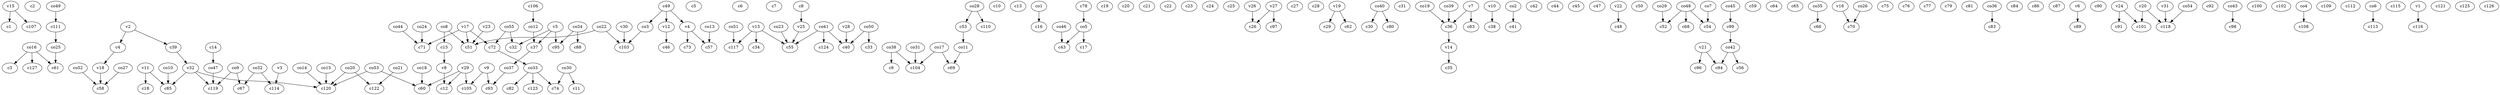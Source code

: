 strict digraph  {
c1;
c2;
c3;
c4;
c5;
c6;
c7;
c8;
c9;
c10;
c11;
c12;
c13;
c14;
c15;
c16;
c17;
c18;
c19;
c20;
c21;
c22;
c23;
c24;
c25;
c26;
c27;
c28;
c29;
c30;
c31;
c32;
c33;
c34;
c35;
c36;
c37;
c38;
c39;
c40;
c41;
c42;
c43;
c44;
c45;
c46;
c47;
c48;
c49;
c50;
c51;
c52;
c53;
c54;
c55;
c56;
c57;
c58;
c59;
c60;
c61;
c62;
c63;
c64;
c65;
c66;
c67;
c68;
c69;
c70;
c71;
c72;
c73;
c74;
c75;
c76;
c77;
c78;
c79;
c80;
c81;
c82;
c83;
c84;
c85;
c86;
c87;
c88;
c89;
c90;
c91;
c92;
c93;
c94;
c95;
c96;
c97;
c98;
c99;
c100;
c101;
c102;
c103;
c104;
c105;
c106;
c107;
c108;
c109;
c110;
c111;
c112;
c113;
c114;
c115;
c116;
c117;
c118;
c119;
c120;
c121;
c122;
c123;
c124;
c125;
c126;
c127;
v1;
v2;
v3;
v4;
v5;
v6;
v7;
v8;
v9;
v10;
v11;
v12;
v13;
v14;
v15;
v16;
v17;
v18;
v19;
v20;
v21;
v22;
v23;
v24;
v25;
v26;
v27;
v28;
v29;
v30;
v31;
v32;
co1;
co2;
co3;
co4;
co5;
co6;
co7;
co8;
co9;
co10;
co11;
co12;
co13;
co14;
co15;
co16;
co17;
co18;
co19;
co20;
co21;
co22;
co23;
co24;
co25;
co26;
co27;
co28;
co29;
co30;
co31;
co32;
co33;
co34;
co35;
co36;
co37;
co38;
co39;
co40;
co41;
co42;
co43;
co44;
co45;
co46;
co47;
co48;
co49;
co50;
co51;
co52;
co53;
co54;
co55;
c4 -> v18  [weight=1];
c8 -> v25  [weight=1];
c14 -> co47  [weight=1];
c15 -> v8  [weight=1];
c36 -> v14  [weight=1];
c37 -> co37  [weight=1];
c39 -> v32  [weight=1];
c49 -> v4  [weight=1];
c49 -> co3  [weight=1];
c49 -> v12  [weight=1];
c53 -> co11  [weight=1];
c72 -> co33  [weight=1];
c78 -> co5  [weight=1];
c99 -> co42  [weight=1];
c106 -> co12  [weight=1];
c111 -> co25  [weight=1];
v1 -> c116  [weight=1];
v2 -> c39  [weight=1];
v2 -> c4  [weight=1];
v3 -> c114  [weight=1];
v4 -> c57  [weight=1];
v4 -> c73  [weight=1];
v5 -> c95  [weight=1];
v5 -> c32  [weight=1];
v5 -> c37  [weight=1];
v6 -> c89  [weight=1];
v7 -> c36  [weight=1];
v7 -> c63  [weight=1];
v8 -> c12  [weight=1];
v9 -> c105  [weight=1];
v9 -> c93  [weight=1];
v10 -> c38  [weight=1];
v11 -> c85  [weight=1];
v11 -> c18  [weight=1];
v12 -> c46  [weight=1];
v13 -> c34  [weight=1];
v13 -> c55  [weight=1];
v13 -> c117  [weight=1];
v14 -> c35  [weight=1];
v15 -> c1  [weight=1];
v15 -> c107  [weight=1];
v16 -> c70  [weight=1];
v17 -> c51  [weight=1];
v17 -> c71  [weight=1];
v17 -> c72  [weight=1];
v18 -> c58  [weight=1];
v19 -> c29  [weight=1];
v19 -> c62  [weight=1];
v20 -> c118  [weight=1];
v20 -> c101  [weight=1];
v21 -> c96  [weight=1];
v21 -> c94  [weight=1];
v22 -> c48  [weight=1];
v23 -> c51  [weight=1];
v24 -> c101  [weight=1];
v24 -> c91  [weight=1];
v25 -> c55  [weight=1];
v26 -> c26  [weight=1];
v27 -> c97  [weight=1];
v27 -> c26  [weight=1];
v28 -> c40  [weight=1];
v29 -> c105  [weight=1];
v29 -> c12  [weight=1];
v29 -> c60  [weight=1];
v30 -> c103  [weight=1];
v31 -> c118  [weight=1];
v32 -> c85  [weight=1];
v32 -> c120  [weight=1];
v32 -> c119  [weight=1];
co1 -> c16  [weight=1];
co2 -> c41  [weight=1];
co3 -> c103  [weight=1];
co4 -> c108  [weight=1];
co5 -> c17  [weight=1];
co5 -> c43  [weight=1];
co6 -> c113  [weight=1];
co7 -> c54  [weight=1];
co8 -> c15  [weight=1];
co8 -> c51  [weight=1];
co9 -> c119  [weight=1];
co9 -> c67  [weight=1];
co10 -> c85  [weight=1];
co11 -> c69  [weight=1];
co12 -> c37  [weight=1];
co13 -> c57  [weight=1];
co14 -> c120  [weight=1];
co15 -> c120  [weight=1];
co16 -> c61  [weight=1];
co16 -> c3  [weight=1];
co16 -> c127  [weight=1];
co17 -> c69  [weight=1];
co17 -> c104  [weight=1];
co18 -> c60  [weight=1];
co19 -> c36  [weight=1];
co20 -> c120  [weight=1];
co20 -> c122  [weight=1];
co21 -> c122  [weight=1];
co22 -> c51  [weight=1];
co22 -> c103  [weight=1];
co23 -> c55  [weight=1];
co24 -> c71  [weight=1];
co25 -> c61  [weight=1];
co26 -> c70  [weight=1];
co27 -> c58  [weight=1];
co28 -> c53  [weight=1];
co28 -> c110  [weight=1];
co29 -> c52  [weight=1];
co30 -> c11  [weight=1];
co30 -> c74  [weight=1];
co31 -> c104  [weight=1];
co32 -> c67  [weight=1];
co32 -> c114  [weight=1];
co33 -> c82  [weight=1];
co33 -> c74  [weight=1];
co33 -> c123  [weight=1];
co34 -> c95  [weight=1];
co34 -> c88  [weight=1];
co35 -> c66  [weight=1];
co36 -> c83  [weight=1];
co37 -> c93  [weight=1];
co38 -> c9  [weight=1];
co38 -> c104  [weight=1];
co39 -> c36  [weight=1];
co40 -> c80  [weight=1];
co40 -> c30  [weight=1];
co41 -> c40  [weight=1];
co41 -> c124  [weight=1];
co41 -> c55  [weight=1];
co42 -> c56  [weight=1];
co42 -> c94  [weight=1];
co43 -> c98  [weight=1];
co44 -> c71  [weight=1];
co45 -> c99  [weight=1];
co46 -> c43  [weight=1];
co47 -> c119  [weight=1];
co48 -> c54  [weight=1];
co48 -> c52  [weight=1];
co48 -> c68  [weight=1];
co49 -> c111  [weight=1];
co50 -> c40  [weight=1];
co50 -> c33  [weight=1];
co51 -> c117  [weight=1];
co52 -> c58  [weight=1];
co53 -> c60  [weight=1];
co53 -> c120  [weight=1];
co54 -> c118  [weight=1];
co55 -> c72  [weight=1];
co55 -> c32  [weight=1];
}
